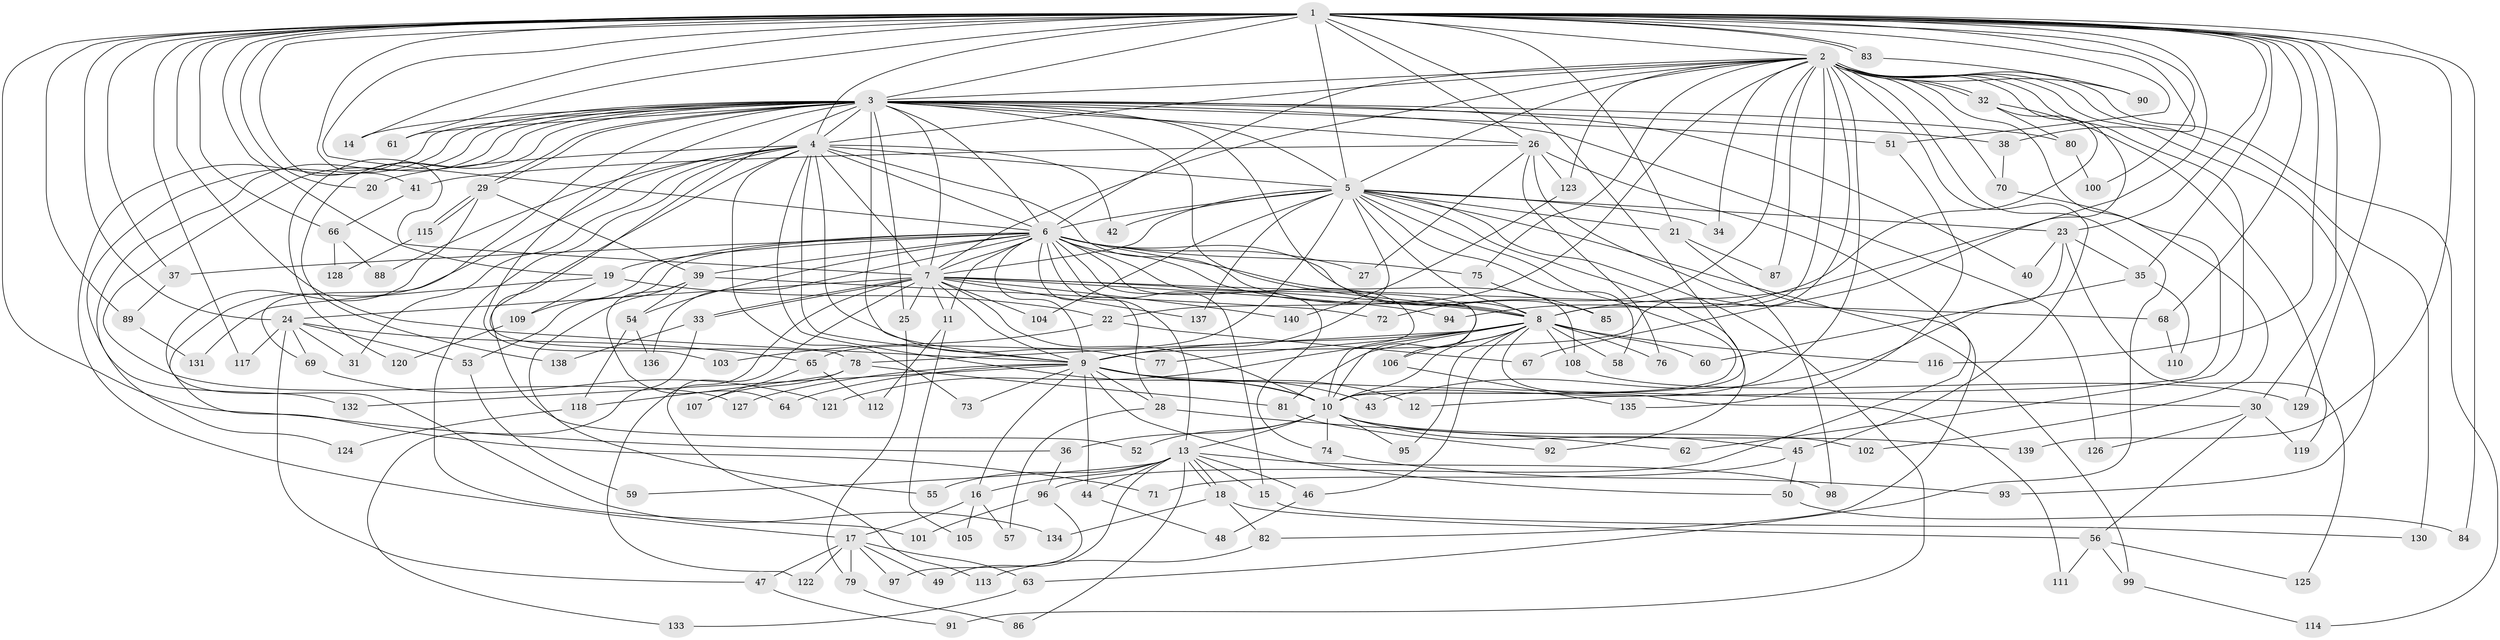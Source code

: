 // coarse degree distribution, {19: 0.046511627906976744, 12: 0.023255813953488372, 6: 0.046511627906976744, 2: 0.09302325581395349, 5: 0.13953488372093023, 4: 0.27906976744186046, 14: 0.023255813953488372, 11: 0.023255813953488372, 3: 0.16279069767441862, 21: 0.046511627906976744, 8: 0.023255813953488372, 7: 0.023255813953488372, 24: 0.023255813953488372, 10: 0.023255813953488372, 9: 0.023255813953488372}
// Generated by graph-tools (version 1.1) at 2025/36/03/04/25 23:36:26]
// undirected, 140 vertices, 305 edges
graph export_dot {
  node [color=gray90,style=filled];
  1;
  2;
  3;
  4;
  5;
  6;
  7;
  8;
  9;
  10;
  11;
  12;
  13;
  14;
  15;
  16;
  17;
  18;
  19;
  20;
  21;
  22;
  23;
  24;
  25;
  26;
  27;
  28;
  29;
  30;
  31;
  32;
  33;
  34;
  35;
  36;
  37;
  38;
  39;
  40;
  41;
  42;
  43;
  44;
  45;
  46;
  47;
  48;
  49;
  50;
  51;
  52;
  53;
  54;
  55;
  56;
  57;
  58;
  59;
  60;
  61;
  62;
  63;
  64;
  65;
  66;
  67;
  68;
  69;
  70;
  71;
  72;
  73;
  74;
  75;
  76;
  77;
  78;
  79;
  80;
  81;
  82;
  83;
  84;
  85;
  86;
  87;
  88;
  89;
  90;
  91;
  92;
  93;
  94;
  95;
  96;
  97;
  98;
  99;
  100;
  101;
  102;
  103;
  104;
  105;
  106;
  107;
  108;
  109;
  110;
  111;
  112;
  113;
  114;
  115;
  116;
  117;
  118;
  119;
  120;
  121;
  122;
  123;
  124;
  125;
  126;
  127;
  128;
  129;
  130;
  131;
  132;
  133;
  134;
  135;
  136;
  137;
  138;
  139;
  140;
  1 -- 2;
  1 -- 3;
  1 -- 4;
  1 -- 5;
  1 -- 6;
  1 -- 7;
  1 -- 8;
  1 -- 9;
  1 -- 10;
  1 -- 14;
  1 -- 19;
  1 -- 20;
  1 -- 21;
  1 -- 23;
  1 -- 24;
  1 -- 26;
  1 -- 30;
  1 -- 35;
  1 -- 36;
  1 -- 37;
  1 -- 38;
  1 -- 41;
  1 -- 51;
  1 -- 61;
  1 -- 66;
  1 -- 68;
  1 -- 83;
  1 -- 83;
  1 -- 84;
  1 -- 89;
  1 -- 100;
  1 -- 116;
  1 -- 117;
  1 -- 129;
  1 -- 139;
  2 -- 3;
  2 -- 4;
  2 -- 5;
  2 -- 6;
  2 -- 7;
  2 -- 8;
  2 -- 9;
  2 -- 10;
  2 -- 12;
  2 -- 22;
  2 -- 32;
  2 -- 32;
  2 -- 34;
  2 -- 45;
  2 -- 62;
  2 -- 63;
  2 -- 67;
  2 -- 70;
  2 -- 72;
  2 -- 75;
  2 -- 87;
  2 -- 90;
  2 -- 93;
  2 -- 114;
  2 -- 123;
  2 -- 130;
  3 -- 4;
  3 -- 5;
  3 -- 6;
  3 -- 7;
  3 -- 8;
  3 -- 9;
  3 -- 10;
  3 -- 14;
  3 -- 17;
  3 -- 25;
  3 -- 26;
  3 -- 29;
  3 -- 29;
  3 -- 38;
  3 -- 40;
  3 -- 51;
  3 -- 61;
  3 -- 69;
  3 -- 78;
  3 -- 80;
  3 -- 103;
  3 -- 120;
  3 -- 124;
  3 -- 126;
  3 -- 127;
  3 -- 132;
  3 -- 138;
  4 -- 5;
  4 -- 6;
  4 -- 7;
  4 -- 8;
  4 -- 9;
  4 -- 10;
  4 -- 20;
  4 -- 31;
  4 -- 42;
  4 -- 52;
  4 -- 73;
  4 -- 77;
  4 -- 88;
  4 -- 101;
  4 -- 134;
  5 -- 6;
  5 -- 7;
  5 -- 8;
  5 -- 9;
  5 -- 10;
  5 -- 21;
  5 -- 23;
  5 -- 34;
  5 -- 42;
  5 -- 58;
  5 -- 65;
  5 -- 91;
  5 -- 92;
  5 -- 99;
  5 -- 104;
  5 -- 137;
  6 -- 7;
  6 -- 8;
  6 -- 9;
  6 -- 10;
  6 -- 11;
  6 -- 13;
  6 -- 15;
  6 -- 19;
  6 -- 27;
  6 -- 28;
  6 -- 37;
  6 -- 39;
  6 -- 53;
  6 -- 54;
  6 -- 74;
  6 -- 75;
  6 -- 85;
  6 -- 106;
  6 -- 108;
  6 -- 109;
  6 -- 136;
  7 -- 8;
  7 -- 9;
  7 -- 10;
  7 -- 11;
  7 -- 24;
  7 -- 25;
  7 -- 33;
  7 -- 33;
  7 -- 68;
  7 -- 94;
  7 -- 104;
  7 -- 113;
  7 -- 122;
  7 -- 137;
  7 -- 140;
  8 -- 9;
  8 -- 10;
  8 -- 46;
  8 -- 58;
  8 -- 60;
  8 -- 76;
  8 -- 77;
  8 -- 78;
  8 -- 81;
  8 -- 95;
  8 -- 106;
  8 -- 108;
  8 -- 111;
  8 -- 116;
  8 -- 121;
  9 -- 10;
  9 -- 12;
  9 -- 16;
  9 -- 28;
  9 -- 30;
  9 -- 43;
  9 -- 44;
  9 -- 50;
  9 -- 64;
  9 -- 73;
  9 -- 127;
  9 -- 132;
  10 -- 13;
  10 -- 36;
  10 -- 45;
  10 -- 52;
  10 -- 74;
  10 -- 95;
  10 -- 102;
  10 -- 139;
  11 -- 105;
  11 -- 112;
  13 -- 15;
  13 -- 16;
  13 -- 18;
  13 -- 18;
  13 -- 44;
  13 -- 46;
  13 -- 49;
  13 -- 55;
  13 -- 59;
  13 -- 86;
  13 -- 98;
  15 -- 130;
  16 -- 17;
  16 -- 57;
  16 -- 105;
  17 -- 47;
  17 -- 49;
  17 -- 63;
  17 -- 79;
  17 -- 97;
  17 -- 122;
  18 -- 56;
  18 -- 82;
  18 -- 134;
  19 -- 22;
  19 -- 109;
  19 -- 131;
  21 -- 87;
  21 -- 96;
  22 -- 67;
  22 -- 103;
  23 -- 35;
  23 -- 40;
  23 -- 43;
  23 -- 125;
  24 -- 31;
  24 -- 47;
  24 -- 53;
  24 -- 65;
  24 -- 69;
  24 -- 117;
  25 -- 79;
  26 -- 27;
  26 -- 41;
  26 -- 76;
  26 -- 82;
  26 -- 98;
  26 -- 123;
  28 -- 57;
  28 -- 62;
  29 -- 39;
  29 -- 71;
  29 -- 115;
  29 -- 115;
  30 -- 56;
  30 -- 119;
  30 -- 126;
  32 -- 80;
  32 -- 94;
  32 -- 119;
  33 -- 133;
  33 -- 138;
  35 -- 60;
  35 -- 110;
  36 -- 96;
  37 -- 89;
  38 -- 70;
  39 -- 54;
  39 -- 55;
  39 -- 64;
  39 -- 72;
  41 -- 66;
  44 -- 48;
  45 -- 50;
  45 -- 71;
  46 -- 48;
  47 -- 91;
  50 -- 84;
  51 -- 135;
  53 -- 59;
  54 -- 118;
  54 -- 136;
  56 -- 99;
  56 -- 111;
  56 -- 125;
  63 -- 133;
  65 -- 107;
  65 -- 112;
  66 -- 88;
  66 -- 128;
  68 -- 110;
  69 -- 121;
  70 -- 102;
  74 -- 93;
  75 -- 85;
  78 -- 81;
  78 -- 107;
  78 -- 118;
  79 -- 86;
  80 -- 100;
  81 -- 92;
  82 -- 113;
  83 -- 90;
  89 -- 131;
  96 -- 97;
  96 -- 101;
  99 -- 114;
  106 -- 135;
  108 -- 129;
  109 -- 120;
  115 -- 128;
  118 -- 124;
  123 -- 140;
}
